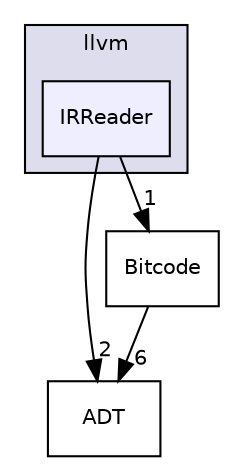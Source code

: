 digraph "include/llvm/IRReader" {
  bgcolor=transparent;
  compound=true
  node [ fontsize="10", fontname="Helvetica"];
  edge [ labelfontsize="10", labelfontname="Helvetica"];
  subgraph clusterdir_dcde91663b8816e1e2311938ccd8f690 {
    graph [ bgcolor="#ddddee", pencolor="black", label="llvm" fontname="Helvetica", fontsize="10", URL="dir_dcde91663b8816e1e2311938ccd8f690.html"]
  dir_d6e8aae0325d9b688598835de7913e72 [shape=box, label="IRReader", style="filled", fillcolor="#eeeeff", pencolor="black", URL="dir_d6e8aae0325d9b688598835de7913e72.html"];
  }
  dir_32453792af2ba70c54e3ccae3a790d1b [shape=box label="ADT" URL="dir_32453792af2ba70c54e3ccae3a790d1b.html"];
  dir_4af373fa4aadd15fa512c52245df42e9 [shape=box label="Bitcode" URL="dir_4af373fa4aadd15fa512c52245df42e9.html"];
  dir_4af373fa4aadd15fa512c52245df42e9->dir_32453792af2ba70c54e3ccae3a790d1b [headlabel="6", labeldistance=1.5 headhref="dir_000024_000007.html"];
  dir_d6e8aae0325d9b688598835de7913e72->dir_32453792af2ba70c54e3ccae3a790d1b [headlabel="2", labeldistance=1.5 headhref="dir_000276_000007.html"];
  dir_d6e8aae0325d9b688598835de7913e72->dir_4af373fa4aadd15fa512c52245df42e9 [headlabel="1", labeldistance=1.5 headhref="dir_000276_000024.html"];
}
